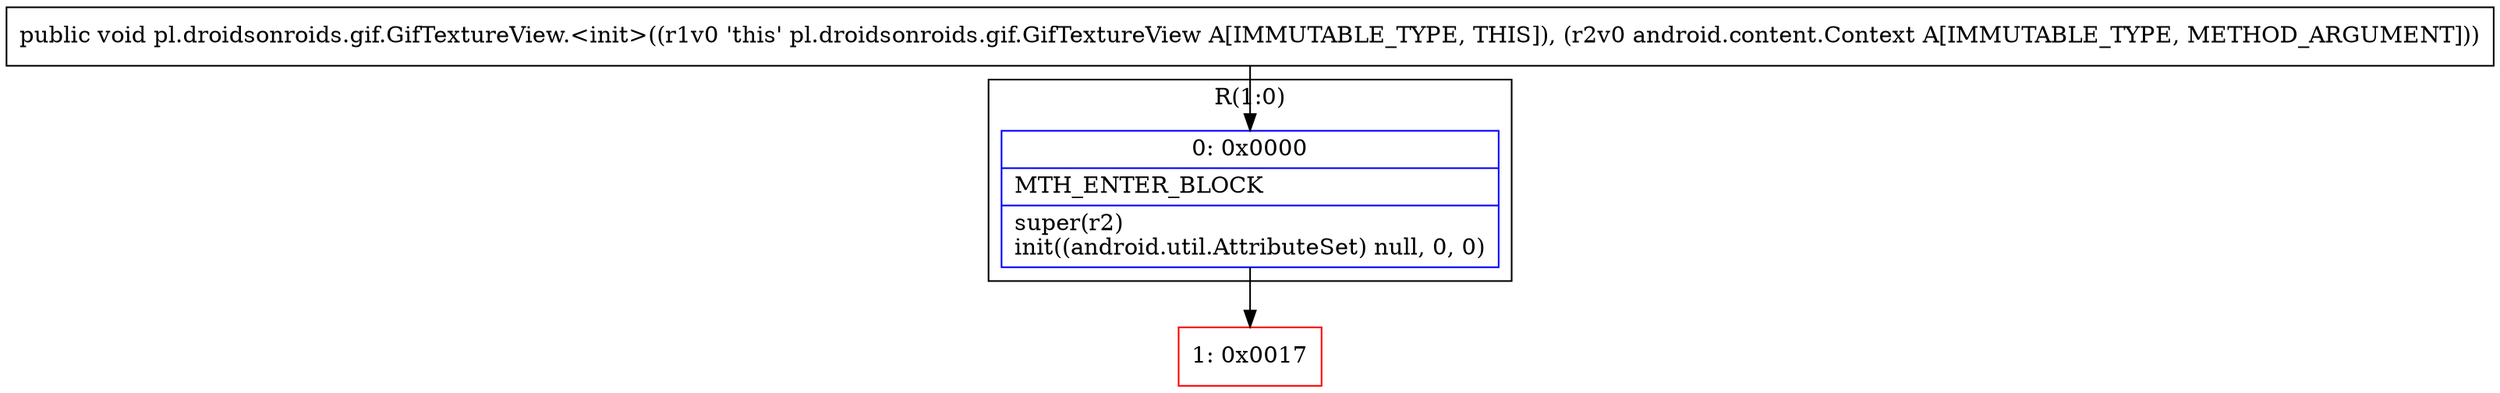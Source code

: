 digraph "CFG forpl.droidsonroids.gif.GifTextureView.\<init\>(Landroid\/content\/Context;)V" {
subgraph cluster_Region_1872656000 {
label = "R(1:0)";
node [shape=record,color=blue];
Node_0 [shape=record,label="{0\:\ 0x0000|MTH_ENTER_BLOCK\l|super(r2)\linit((android.util.AttributeSet) null, 0, 0)\l}"];
}
Node_1 [shape=record,color=red,label="{1\:\ 0x0017}"];
MethodNode[shape=record,label="{public void pl.droidsonroids.gif.GifTextureView.\<init\>((r1v0 'this' pl.droidsonroids.gif.GifTextureView A[IMMUTABLE_TYPE, THIS]), (r2v0 android.content.Context A[IMMUTABLE_TYPE, METHOD_ARGUMENT])) }"];
MethodNode -> Node_0;
Node_0 -> Node_1;
}

